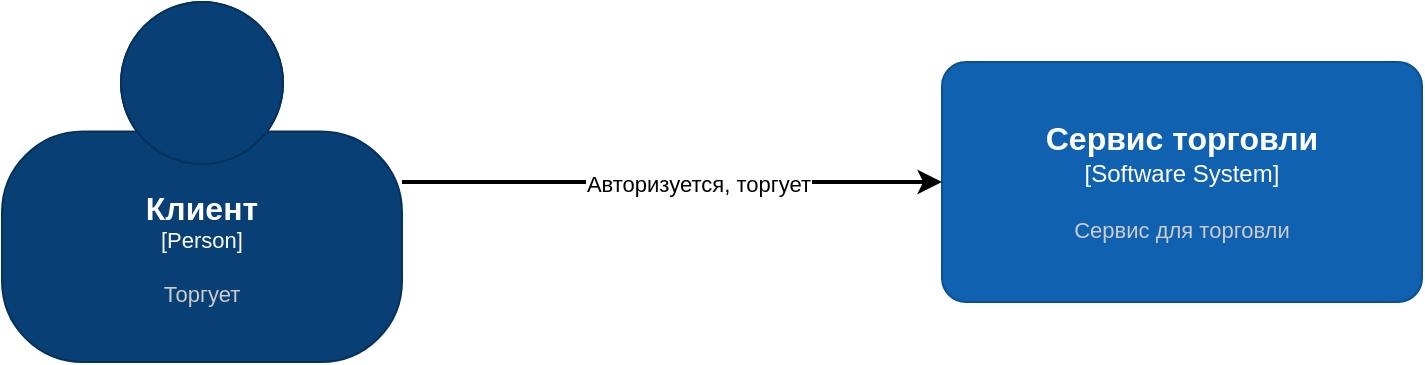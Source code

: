 <mxfile version="26.0.6" pages="4">
  <diagram name="Контекст системы" id="9GVbdOb-pEQZGTAyAWB9">
    <mxGraphModel dx="432" dy="877" grid="1" gridSize="10" guides="1" tooltips="1" connect="1" arrows="1" fold="1" page="1" pageScale="1" pageWidth="827" pageHeight="1169" math="0" shadow="0">
      <root>
        <mxCell id="0" />
        <mxCell id="1" parent="0" />
        <object placeholders="1" c4Name="Клиент" c4Type="Person" c4Description="Торгует" label="&lt;font style=&quot;font-size: 16px&quot;&gt;&lt;b&gt;%c4Name%&lt;/b&gt;&lt;/font&gt;&lt;div&gt;[%c4Type%]&lt;/div&gt;&lt;br&gt;&lt;div&gt;&lt;font style=&quot;font-size: 11px&quot;&gt;&lt;font color=&quot;#cccccc&quot;&gt;%c4Description%&lt;/font&gt;&lt;/div&gt;" id="BJnbSLjzU4mQYV0GQUWM-1">
          <mxCell style="html=1;fontSize=11;dashed=0;whiteSpace=wrap;fillColor=#083F75;strokeColor=#06315C;fontColor=#ffffff;shape=mxgraph.c4.person2;align=center;metaEdit=1;points=[[0.5,0,0],[1,0.5,0],[1,0.75,0],[0.75,1,0],[0.5,1,0],[0.25,1,0],[0,0.75,0],[0,0.5,0]];resizable=0;" vertex="1" parent="1">
            <mxGeometry x="40" y="40" width="200" height="180" as="geometry" />
          </mxCell>
        </object>
        <object placeholders="1" c4Name="Сервис торговли" c4Type="Software System" c4Description="Сервис для торговли" label="&lt;font style=&quot;font-size: 16px&quot;&gt;&lt;b&gt;%c4Name%&lt;/b&gt;&lt;/font&gt;&lt;div&gt;[%c4Type%]&lt;/div&gt;&lt;br&gt;&lt;div&gt;&lt;font style=&quot;font-size: 11px&quot;&gt;&lt;font color=&quot;#cccccc&quot;&gt;%c4Description%&lt;/font&gt;&lt;/div&gt;" id="BJnbSLjzU4mQYV0GQUWM-2">
          <mxCell style="rounded=1;whiteSpace=wrap;html=1;labelBackgroundColor=none;fillColor=#1061B0;fontColor=#ffffff;align=center;arcSize=10;strokeColor=#0D5091;metaEdit=1;resizable=0;points=[[0.25,0,0],[0.5,0,0],[0.75,0,0],[1,0.25,0],[1,0.5,0],[1,0.75,0],[0.75,1,0],[0.5,1,0],[0.25,1,0],[0,0.75,0],[0,0.5,0],[0,0.25,0]];" vertex="1" parent="1">
            <mxGeometry x="510" y="70" width="240" height="120" as="geometry" />
          </mxCell>
        </object>
        <mxCell id="BJnbSLjzU4mQYV0GQUWM-3" style="edgeStyle=orthogonalEdgeStyle;rounded=0;orthogonalLoop=1;jettySize=auto;html=1;entryX=0;entryY=0.5;entryDx=0;entryDy=0;entryPerimeter=0;strokeWidth=2;" edge="1" parent="1" source="BJnbSLjzU4mQYV0GQUWM-1" target="BJnbSLjzU4mQYV0GQUWM-2">
          <mxGeometry relative="1" as="geometry" />
        </mxCell>
        <mxCell id="BJnbSLjzU4mQYV0GQUWM-4" value="Авторизуется, торгует" style="edgeLabel;html=1;align=center;verticalAlign=middle;resizable=0;points=[];" vertex="1" connectable="0" parent="BJnbSLjzU4mQYV0GQUWM-3">
          <mxGeometry x="0.097" y="-1" relative="1" as="geometry">
            <mxPoint as="offset" />
          </mxGeometry>
        </mxCell>
      </root>
    </mxGraphModel>
  </diagram>
  <diagram id="mlnIuc7xMbADk34xSwBt" name="Контекст контейнера">
    <mxGraphModel dx="703" dy="1425" grid="1" gridSize="10" guides="1" tooltips="1" connect="1" arrows="1" fold="1" page="1" pageScale="1" pageWidth="827" pageHeight="1169" math="0" shadow="0">
      <root>
        <mxCell id="0" />
        <mxCell id="1" parent="0" />
        <object placeholders="1" c4Name="Клиент" c4Type="Person" c4Description="Торгует" label="&lt;font style=&quot;font-size: 16px&quot;&gt;&lt;b&gt;%c4Name%&lt;/b&gt;&lt;/font&gt;&lt;div&gt;[%c4Type%]&lt;/div&gt;&lt;br&gt;&lt;div&gt;&lt;font style=&quot;font-size: 11px&quot;&gt;&lt;font color=&quot;#cccccc&quot;&gt;%c4Description%&lt;/font&gt;&lt;/div&gt;" id="-CrBpzQRx79wgdNME29p-1">
          <mxCell style="html=1;fontSize=11;dashed=0;whiteSpace=wrap;fillColor=#083F75;strokeColor=#06315C;fontColor=#ffffff;shape=mxgraph.c4.person2;align=center;metaEdit=1;points=[[0.5,0,0],[1,0.5,0],[1,0.75,0],[0.75,1,0],[0.5,1,0],[0.25,1,0],[0,0.75,0],[0,0.5,0]];resizable=0;" vertex="1" parent="1">
            <mxGeometry x="80" y="440" width="200" height="180" as="geometry" />
          </mxCell>
        </object>
        <object placeholders="1" c4Name="Сервис торговли" c4Type="ContainerScopeBoundary" c4Application="Для торговли и авторизации" label="&lt;font style=&quot;font-size: 16px&quot;&gt;&lt;b&gt;&lt;div style=&quot;text-align: left&quot;&gt;%c4Name%&lt;/div&gt;&lt;/b&gt;&lt;/font&gt;&lt;div style=&quot;text-align: left&quot;&gt;[%c4Application%]&lt;/div&gt;" id="-cCer_SUoaQz9FTsvfHY-1">
          <mxCell style="rounded=1;fontSize=11;whiteSpace=wrap;html=1;dashed=1;arcSize=20;fillColor=none;strokeColor=#666666;fontColor=#333333;labelBackgroundColor=none;align=left;verticalAlign=bottom;labelBorderColor=none;spacingTop=0;spacing=10;dashPattern=8 4;metaEdit=1;rotatable=0;perimeter=rectanglePerimeter;noLabel=0;labelPadding=0;allowArrows=0;connectable=0;expand=0;recursiveResize=0;editable=1;pointerEvents=0;absoluteArcSize=1;points=[[0.25,0,0],[0.5,0,0],[0.75,0,0],[1,0.25,0],[1,0.5,0],[1,0.75,0],[0.75,1,0],[0.5,1,0],[0.25,1,0],[0,0.75,0],[0,0.5,0],[0,0.25,0]];strokeWidth=2;" vertex="1" parent="1">
            <mxGeometry x="440" y="350" width="800" height="340" as="geometry" />
          </mxCell>
        </object>
        <object placeholders="1" c4Name="Android приложение" c4Type="Component" c4Technology="Kotlin, Compose" c4Description="Приложение для торговли" label="&lt;font style=&quot;font-size: 16px&quot;&gt;&lt;b&gt;%c4Name%&lt;/b&gt;&lt;/font&gt;&lt;div&gt;[%c4Type%: %c4Technology%]&lt;/div&gt;&lt;br&gt;&lt;div&gt;&lt;font style=&quot;font-size: 11px&quot;&gt;%c4Description%&lt;/font&gt;&lt;/div&gt;" id="-cCer_SUoaQz9FTsvfHY-3">
          <mxCell style="rounded=1;whiteSpace=wrap;html=1;labelBackgroundColor=none;fillColor=#63BEF2;fontColor=#ffffff;align=center;arcSize=6;strokeColor=#2086C9;metaEdit=1;resizable=0;points=[[0.25,0,0],[0.5,0,0],[0.75,0,0],[1,0.25,0],[1,0.5,0],[1,0.75,0],[0.75,1,0],[0.5,1,0],[0.25,1,0],[0,0.75,0],[0,0.5,0],[0,0.25,0]];" vertex="1" parent="1">
            <mxGeometry x="480" y="470" width="240" height="120" as="geometry" />
          </mxCell>
        </object>
        <object placeholders="1" c4Name="Удалённый сервер" c4Type="Component" c4Technology="Kotlin, Ktor" c4Description="Сервер для хранения данных пользователей, торговли, авторизации" label="&lt;font style=&quot;font-size: 16px&quot;&gt;&lt;b&gt;%c4Name%&lt;/b&gt;&lt;/font&gt;&lt;div&gt;[%c4Type%: %c4Technology%]&lt;/div&gt;&lt;br&gt;&lt;div&gt;&lt;font style=&quot;font-size: 11px&quot;&gt;%c4Description%&lt;/font&gt;&lt;/div&gt;" id="-cCer_SUoaQz9FTsvfHY-5">
          <mxCell style="rounded=1;whiteSpace=wrap;html=1;labelBackgroundColor=none;fillColor=#63BEF2;fontColor=#ffffff;align=center;arcSize=6;strokeColor=#2086C9;metaEdit=1;resizable=0;points=[[0.25,0,0],[0.5,0,0],[0.75,0,0],[1,0.25,0],[1,0.5,0],[1,0.75,0],[0.75,1,0],[0.5,1,0],[0.25,1,0],[0,0.75,0],[0,0.5,0],[0,0.25,0]];" vertex="1" parent="1">
            <mxGeometry x="958" y="470" width="240" height="120" as="geometry" />
          </mxCell>
        </object>
        <mxCell id="-cCer_SUoaQz9FTsvfHY-6" style="edgeStyle=orthogonalEdgeStyle;rounded=0;orthogonalLoop=1;jettySize=auto;html=1;entryX=0;entryY=0.5;entryDx=0;entryDy=0;entryPerimeter=0;strokeWidth=2;" edge="1" parent="1" source="-CrBpzQRx79wgdNME29p-1" target="-cCer_SUoaQz9FTsvfHY-3">
          <mxGeometry relative="1" as="geometry" />
        </mxCell>
        <mxCell id="jEWhQL6Qp0PyNJP5ZLJ1-1" value="Использует для&lt;div&gt;торговли&lt;/div&gt;" style="edgeLabel;html=1;align=center;verticalAlign=middle;resizable=0;points=[];" vertex="1" connectable="0" parent="-cCer_SUoaQz9FTsvfHY-6">
          <mxGeometry x="-0.05" y="3" relative="1" as="geometry">
            <mxPoint as="offset" />
          </mxGeometry>
        </mxCell>
        <mxCell id="jEWhQL6Qp0PyNJP5ZLJ1-2" style="edgeStyle=orthogonalEdgeStyle;rounded=0;orthogonalLoop=1;jettySize=auto;html=1;exitX=1;exitY=0.75;exitDx=0;exitDy=0;exitPerimeter=0;entryX=0;entryY=0.75;entryDx=0;entryDy=0;entryPerimeter=0;strokeWidth=2;" edge="1" parent="1" source="-cCer_SUoaQz9FTsvfHY-3" target="-cCer_SUoaQz9FTsvfHY-5">
          <mxGeometry relative="1" as="geometry" />
        </mxCell>
        <mxCell id="jEWhQL6Qp0PyNJP5ZLJ1-5" value="Отправляет запросы на:&lt;br&gt;торговлю&lt;div&gt;авторизацию&lt;/div&gt;" style="edgeLabel;html=1;align=center;verticalAlign=middle;resizable=0;points=[];" vertex="1" connectable="0" parent="jEWhQL6Qp0PyNJP5ZLJ1-2">
          <mxGeometry x="0.032" y="1" relative="1" as="geometry">
            <mxPoint as="offset" />
          </mxGeometry>
        </mxCell>
        <mxCell id="jEWhQL6Qp0PyNJP5ZLJ1-3" style="edgeStyle=orthogonalEdgeStyle;rounded=0;orthogonalLoop=1;jettySize=auto;html=1;exitX=0;exitY=0.25;exitDx=0;exitDy=0;exitPerimeter=0;entryX=1;entryY=0.25;entryDx=0;entryDy=0;entryPerimeter=0;strokeWidth=2;" edge="1" parent="1" source="-cCer_SUoaQz9FTsvfHY-5" target="-cCer_SUoaQz9FTsvfHY-3">
          <mxGeometry relative="1" as="geometry" />
        </mxCell>
        <mxCell id="jEWhQL6Qp0PyNJP5ZLJ1-6" value="Отправляет ответы&amp;nbsp;&lt;div&gt;на запросы&lt;/div&gt;" style="edgeLabel;html=1;align=center;verticalAlign=middle;resizable=0;points=[];" vertex="1" connectable="0" parent="jEWhQL6Qp0PyNJP5ZLJ1-3">
          <mxGeometry x="-0.127" y="-1" relative="1" as="geometry">
            <mxPoint as="offset" />
          </mxGeometry>
        </mxCell>
      </root>
    </mxGraphModel>
  </diagram>
  <diagram id="dacDdPTSNEucXGAFyCtu" name="Контекст Android приложения">
    <mxGraphModel dx="2038" dy="2798" grid="1" gridSize="10" guides="1" tooltips="1" connect="1" arrows="1" fold="1" page="1" pageScale="1" pageWidth="827" pageHeight="1169" math="0" shadow="0">
      <root>
        <mxCell id="0" />
        <mxCell id="1" parent="0" />
        <object placeholders="1" c4Name="Клиент" c4Type="Person" c4Description="Торгует" label="&lt;font style=&quot;font-size: 16px&quot;&gt;&lt;b&gt;%c4Name%&lt;/b&gt;&lt;/font&gt;&lt;div&gt;[%c4Type%]&lt;/div&gt;&lt;br&gt;&lt;div&gt;&lt;font style=&quot;font-size: 11px&quot;&gt;&lt;font color=&quot;#cccccc&quot;&gt;%c4Description%&lt;/font&gt;&lt;/div&gt;" id="2Qv7y_BTD1U8jB1gpyGn-1">
          <mxCell style="html=1;fontSize=11;dashed=0;whiteSpace=wrap;fillColor=#083F75;strokeColor=#06315C;fontColor=#ffffff;shape=mxgraph.c4.person2;align=center;metaEdit=1;points=[[0.5,0,0],[1,0.5,0],[1,0.75,0],[0.75,1,0],[0.5,1,0],[0.25,1,0],[0,0.75,0],[0,0.5,0]];resizable=0;" vertex="1" parent="1">
            <mxGeometry x="-40" y="190" width="200" height="180" as="geometry" />
          </mxCell>
        </object>
        <object placeholders="1" c4Name="Android приложение" c4Type="ContainerScopeBoundary" c4Application="Container" label="&lt;font style=&quot;font-size: 16px&quot;&gt;&lt;b&gt;&lt;div style=&quot;text-align: left&quot;&gt;%c4Name%&lt;/div&gt;&lt;/b&gt;&lt;/font&gt;&lt;div style=&quot;text-align: left&quot;&gt;[%c4Application%]&lt;/div&gt;" id="2Qv7y_BTD1U8jB1gpyGn-2">
          <mxCell style="rounded=1;fontSize=11;whiteSpace=wrap;html=1;dashed=1;arcSize=20;fillColor=none;strokeColor=#666666;fontColor=#333333;labelBackgroundColor=none;align=left;verticalAlign=bottom;labelBorderColor=none;spacingTop=0;spacing=10;dashPattern=8 4;metaEdit=1;rotatable=0;perimeter=rectanglePerimeter;noLabel=0;labelPadding=0;allowArrows=0;connectable=0;expand=0;recursiveResize=0;editable=1;pointerEvents=0;absoluteArcSize=1;points=[[0.25,0,0],[0.5,0,0],[0.75,0,0],[1,0.25,0],[1,0.5,0],[1,0.75,0],[0.75,1,0],[0.5,1,0],[0.25,1,0],[0,0.75,0],[0,0.5,0],[0,0.25,0]];strokeWidth=2;" vertex="1" parent="1">
            <mxGeometry x="320" width="790" height="900" as="geometry" />
          </mxCell>
        </object>
        <object placeholders="1" c4Name="Экран авторизации" c4Type="Container" c4Technology="Compose" c4Description="Авторизация и вход" label="&lt;font style=&quot;font-size: 16px&quot;&gt;&lt;b&gt;%c4Name%&lt;/b&gt;&lt;/font&gt;&lt;div&gt;[%c4Type%: %c4Technology%]&lt;/div&gt;&lt;br&gt;&lt;div&gt;&lt;font style=&quot;font-size: 11px&quot;&gt;&lt;font color=&quot;#E6E6E6&quot;&gt;%c4Description%&lt;/font&gt;&lt;/div&gt;" id="2Qv7y_BTD1U8jB1gpyGn-3">
          <mxCell style="rounded=1;whiteSpace=wrap;html=1;fontSize=11;labelBackgroundColor=none;fillColor=#23A2D9;fontColor=#ffffff;align=center;arcSize=10;strokeColor=#0E7DAD;metaEdit=1;resizable=0;points=[[0.25,0,0],[0.5,0,0],[0.75,0,0],[1,0.25,0],[1,0.5,0],[1,0.75,0],[0.75,1,0],[0.5,1,0],[0.25,1,0],[0,0.75,0],[0,0.5,0],[0,0.25,0]];" vertex="1" parent="1">
            <mxGeometry x="360" y="40" width="240" height="120" as="geometry" />
          </mxCell>
        </object>
        <object placeholders="1" c4Name="Экран торговли" c4Type="Container" c4Technology="Compose" c4Description="Торговля" label="&lt;font style=&quot;font-size: 16px&quot;&gt;&lt;b&gt;%c4Name%&lt;/b&gt;&lt;/font&gt;&lt;div&gt;[%c4Type%: %c4Technology%]&lt;/div&gt;&lt;br&gt;&lt;div&gt;&lt;font style=&quot;font-size: 11px&quot;&gt;&lt;font color=&quot;#E6E6E6&quot;&gt;%c4Description%&lt;/font&gt;&lt;/div&gt;" id="2Qv7y_BTD1U8jB1gpyGn-4">
          <mxCell style="rounded=1;whiteSpace=wrap;html=1;fontSize=11;labelBackgroundColor=none;fillColor=#23A2D9;fontColor=#ffffff;align=center;arcSize=10;strokeColor=#0E7DAD;metaEdit=1;resizable=0;points=[[0.25,0,0],[0.5,0,0],[0.75,0,0],[1,0.25,0],[1,0.5,0],[1,0.75,0],[0.75,1,0],[0.5,1,0],[0.25,1,0],[0,0.75,0],[0,0.5,0],[0,0.25,0]];" vertex="1" parent="1">
            <mxGeometry x="360" y="200" width="240" height="120" as="geometry" />
          </mxCell>
        </object>
        <object placeholders="1" c4Name="Экран настроек торговли для позиции" c4Type="Container" c4Technology="Compose" c4Description="Настройки торговли позиции" label="&lt;font style=&quot;font-size: 16px&quot;&gt;&lt;b&gt;%c4Name%&lt;/b&gt;&lt;/font&gt;&lt;div&gt;[%c4Type%: %c4Technology%]&lt;/div&gt;&lt;br&gt;&lt;div&gt;&lt;font style=&quot;font-size: 11px&quot;&gt;&lt;font color=&quot;#E6E6E6&quot;&gt;%c4Description%&lt;/font&gt;&lt;/div&gt;" id="2Qv7y_BTD1U8jB1gpyGn-5">
          <mxCell style="rounded=1;whiteSpace=wrap;html=1;fontSize=11;labelBackgroundColor=none;fillColor=#23A2D9;fontColor=#ffffff;align=center;arcSize=10;strokeColor=#0E7DAD;metaEdit=1;resizable=0;points=[[0.25,0,0],[0.5,0,0],[0.75,0,0],[1,0.25,0],[1,0.5,0],[1,0.75,0],[0.75,1,0],[0.5,1,0],[0.25,1,0],[0,0.75,0],[0,0.5,0],[0,0.25,0]];" vertex="1" parent="1">
            <mxGeometry x="360" y="360" width="240" height="120" as="geometry" />
          </mxCell>
        </object>
        <object placeholders="1" c4Name="Экран настроек" c4Type="Container" c4Technology="Compose" c4Description="Настройки" label="&lt;font style=&quot;font-size: 16px&quot;&gt;&lt;b&gt;%c4Name%&lt;/b&gt;&lt;/font&gt;&lt;div&gt;[%c4Type%: %c4Technology%]&lt;/div&gt;&lt;br&gt;&lt;div&gt;&lt;font style=&quot;font-size: 11px&quot;&gt;&lt;font color=&quot;#E6E6E6&quot;&gt;%c4Description%&lt;/font&gt;&lt;/div&gt;" id="2Qv7y_BTD1U8jB1gpyGn-6">
          <mxCell style="rounded=1;whiteSpace=wrap;html=1;fontSize=11;labelBackgroundColor=none;fillColor=#23A2D9;fontColor=#ffffff;align=center;arcSize=10;strokeColor=#0E7DAD;metaEdit=1;resizable=0;points=[[0.25,0,0],[0.5,0,0],[0.75,0,0],[1,0.25,0],[1,0.5,0],[1,0.75,0],[0.75,1,0],[0.5,1,0],[0.25,1,0],[0,0.75,0],[0,0.5,0],[0,0.25,0]];" vertex="1" parent="1">
            <mxGeometry x="360" y="525" width="240" height="120" as="geometry" />
          </mxCell>
        </object>
        <object placeholders="1" c4Name="Trading repository" c4Type="Container" c4Technology="Ktor" c4Description="Связь сервака и клиента" label="&lt;font style=&quot;font-size: 16px&quot;&gt;&lt;b&gt;%c4Name%&lt;/b&gt;&lt;/font&gt;&lt;div&gt;[%c4Type%: %c4Technology%]&lt;/div&gt;&lt;br&gt;&lt;div&gt;&lt;font style=&quot;font-size: 11px&quot;&gt;&lt;font color=&quot;#E6E6E6&quot;&gt;%c4Description%&lt;/font&gt;&lt;/div&gt;" id="2Qv7y_BTD1U8jB1gpyGn-7">
          <mxCell style="rounded=1;whiteSpace=wrap;html=1;fontSize=11;labelBackgroundColor=none;fillColor=#23A2D9;fontColor=#ffffff;align=center;arcSize=10;strokeColor=#0E7DAD;metaEdit=1;resizable=0;points=[[0.25,0,0],[0.5,0,0],[0.75,0,0],[1,0.25,0],[1,0.5,0],[1,0.75,0],[0.75,1,0],[0.5,1,0],[0.25,1,0],[0,0.75,0],[0,0.5,0],[0,0.25,0]];" vertex="1" parent="1">
            <mxGeometry x="810" y="200" width="240" height="120" as="geometry" />
          </mxCell>
        </object>
        <mxCell id="2Qv7y_BTD1U8jB1gpyGn-10" style="edgeStyle=orthogonalEdgeStyle;rounded=0;orthogonalLoop=1;jettySize=auto;html=1;entryX=0;entryY=0.5;entryDx=0;entryDy=0;entryPerimeter=0;strokeWidth=2;fillColor=#d5e8d4;strokeColor=#82b366;" edge="1" parent="1" source="2Qv7y_BTD1U8jB1gpyGn-4" target="2Qv7y_BTD1U8jB1gpyGn-7">
          <mxGeometry relative="1" as="geometry" />
        </mxCell>
        <mxCell id="2Qv7y_BTD1U8jB1gpyGn-11" value="Посылает запросы" style="edgeLabel;html=1;align=center;verticalAlign=middle;resizable=0;points=[];" vertex="1" connectable="0" parent="2Qv7y_BTD1U8jB1gpyGn-10">
          <mxGeometry x="-0.038" y="1" relative="1" as="geometry">
            <mxPoint x="-1" as="offset" />
          </mxGeometry>
        </mxCell>
        <mxCell id="2Qv7y_BTD1U8jB1gpyGn-12" style="edgeStyle=orthogonalEdgeStyle;rounded=0;orthogonalLoop=1;jettySize=auto;html=1;entryX=0;entryY=0.5;entryDx=0;entryDy=0;entryPerimeter=0;strokeWidth=2;" edge="1" parent="1" source="2Qv7y_BTD1U8jB1gpyGn-1" target="2Qv7y_BTD1U8jB1gpyGn-3">
          <mxGeometry relative="1" as="geometry" />
        </mxCell>
        <mxCell id="2Qv7y_BTD1U8jB1gpyGn-13" style="edgeStyle=orthogonalEdgeStyle;rounded=0;orthogonalLoop=1;jettySize=auto;html=1;entryX=0;entryY=0.5;entryDx=0;entryDy=0;entryPerimeter=0;strokeWidth=2;" edge="1" parent="1" source="2Qv7y_BTD1U8jB1gpyGn-1" target="2Qv7y_BTD1U8jB1gpyGn-4">
          <mxGeometry relative="1" as="geometry" />
        </mxCell>
        <mxCell id="2Qv7y_BTD1U8jB1gpyGn-14" style="edgeStyle=orthogonalEdgeStyle;rounded=0;orthogonalLoop=1;jettySize=auto;html=1;entryX=0;entryY=0.5;entryDx=0;entryDy=0;entryPerimeter=0;" edge="1" parent="1" source="2Qv7y_BTD1U8jB1gpyGn-1" target="2Qv7y_BTD1U8jB1gpyGn-5">
          <mxGeometry relative="1" as="geometry" />
        </mxCell>
        <mxCell id="2Qv7y_BTD1U8jB1gpyGn-15" style="edgeStyle=orthogonalEdgeStyle;rounded=0;orthogonalLoop=1;jettySize=auto;html=1;entryX=0;entryY=0.5;entryDx=0;entryDy=0;entryPerimeter=0;strokeWidth=2;" edge="1" parent="1" source="2Qv7y_BTD1U8jB1gpyGn-1" target="2Qv7y_BTD1U8jB1gpyGn-6">
          <mxGeometry relative="1" as="geometry" />
        </mxCell>
        <mxCell id="2Qv7y_BTD1U8jB1gpyGn-16" value="Использует" style="edgeLabel;html=1;align=center;verticalAlign=middle;resizable=0;points=[];" vertex="1" connectable="0" parent="2Qv7y_BTD1U8jB1gpyGn-15">
          <mxGeometry x="-0.819" y="4" relative="1" as="geometry">
            <mxPoint as="offset" />
          </mxGeometry>
        </mxCell>
        <object placeholders="1" c4Name="Auth repository" c4Type="Container" c4Technology="Ktor" c4Description="Связь сервака и клиента" label="&lt;font style=&quot;font-size: 16px&quot;&gt;&lt;b&gt;%c4Name%&lt;/b&gt;&lt;/font&gt;&lt;div&gt;[%c4Type%: %c4Technology%]&lt;/div&gt;&lt;br&gt;&lt;div&gt;&lt;font style=&quot;font-size: 11px&quot;&gt;&lt;font color=&quot;#E6E6E6&quot;&gt;%c4Description%&lt;/font&gt;&lt;/div&gt;" id="2Qv7y_BTD1U8jB1gpyGn-17">
          <mxCell style="rounded=1;whiteSpace=wrap;html=1;fontSize=11;labelBackgroundColor=none;fillColor=#23A2D9;fontColor=#ffffff;align=center;arcSize=10;strokeColor=#0E7DAD;metaEdit=1;resizable=0;points=[[0.25,0,0],[0.5,0,0],[0.75,0,0],[1,0.25,0],[1,0.5,0],[1,0.75,0],[0.75,1,0],[0.5,1,0],[0.25,1,0],[0,0.75,0],[0,0.5,0],[0,0.25,0]];" vertex="1" parent="1">
            <mxGeometry x="810" y="40" width="240" height="120" as="geometry" />
          </mxCell>
        </object>
        <mxCell id="2Qv7y_BTD1U8jB1gpyGn-18" style="edgeStyle=orthogonalEdgeStyle;rounded=0;orthogonalLoop=1;jettySize=auto;html=1;entryX=0;entryY=0.5;entryDx=0;entryDy=0;entryPerimeter=0;strokeWidth=2;fillColor=#ffe6cc;strokeColor=#d79b00;" edge="1" parent="1" source="2Qv7y_BTD1U8jB1gpyGn-3" target="2Qv7y_BTD1U8jB1gpyGn-17">
          <mxGeometry relative="1" as="geometry" />
        </mxCell>
        <mxCell id="2Qv7y_BTD1U8jB1gpyGn-19" value="Посылает запросы" style="edgeLabel;html=1;align=center;verticalAlign=middle;resizable=0;points=[];" vertex="1" connectable="0" parent="2Qv7y_BTD1U8jB1gpyGn-18">
          <mxGeometry x="-0.031" y="5" relative="1" as="geometry">
            <mxPoint x="-1" as="offset" />
          </mxGeometry>
        </mxCell>
        <object placeholders="1" c4Name="Trading Settings repository" c4Type="Container" c4Technology="Ktor" c4Description="Сохранение настроек для торговой позиции." label="&lt;font style=&quot;font-size: 16px&quot;&gt;&lt;b&gt;%c4Name%&lt;/b&gt;&lt;/font&gt;&lt;div&gt;[%c4Type%: %c4Technology%]&lt;/div&gt;&lt;br&gt;&lt;div&gt;&lt;font style=&quot;font-size: 11px&quot;&gt;&lt;font color=&quot;#E6E6E6&quot;&gt;%c4Description%&lt;/font&gt;&lt;/div&gt;" id="2Qv7y_BTD1U8jB1gpyGn-20">
          <mxCell style="rounded=1;whiteSpace=wrap;html=1;fontSize=11;labelBackgroundColor=none;fillColor=#23A2D9;fontColor=#ffffff;align=center;arcSize=10;strokeColor=#0E7DAD;metaEdit=1;resizable=0;points=[[0.25,0,0],[0.5,0,0],[0.75,0,0],[1,0.25,0],[1,0.5,0],[1,0.75,0],[0.75,1,0],[0.5,1,0],[0.25,1,0],[0,0.75,0],[0,0.5,0],[0,0.25,0]];" vertex="1" parent="1">
            <mxGeometry x="810" y="360" width="240" height="120" as="geometry" />
          </mxCell>
        </object>
        <mxCell id="2Qv7y_BTD1U8jB1gpyGn-21" style="edgeStyle=orthogonalEdgeStyle;rounded=0;orthogonalLoop=1;jettySize=auto;html=1;entryX=0;entryY=0.5;entryDx=0;entryDy=0;entryPerimeter=0;strokeWidth=2;fillColor=#e1d5e7;strokeColor=#9673a6;" edge="1" parent="1" source="2Qv7y_BTD1U8jB1gpyGn-5" target="2Qv7y_BTD1U8jB1gpyGn-20">
          <mxGeometry relative="1" as="geometry" />
        </mxCell>
        <mxCell id="2Qv7y_BTD1U8jB1gpyGn-22" value="Сохраняет настройки для&amp;nbsp;&lt;div&gt;торговой позиции&lt;/div&gt;" style="edgeLabel;html=1;align=center;verticalAlign=middle;resizable=0;points=[];" vertex="1" connectable="0" parent="2Qv7y_BTD1U8jB1gpyGn-21">
          <mxGeometry y="-3" relative="1" as="geometry">
            <mxPoint as="offset" />
          </mxGeometry>
        </mxCell>
        <object placeholders="1" c4Name="Экран торговли в песочнице" c4Type="Container" c4Technology="Compose" c4Description="Торговля в песочнице" label="&lt;font style=&quot;font-size: 16px&quot;&gt;&lt;b&gt;%c4Name%&lt;/b&gt;&lt;/font&gt;&lt;div&gt;[%c4Type%: %c4Technology%]&lt;/div&gt;&lt;br&gt;&lt;div&gt;&lt;font style=&quot;font-size: 11px&quot;&gt;&lt;font color=&quot;#E6E6E6&quot;&gt;%c4Description%&lt;/font&gt;&lt;/div&gt;" id="2Qv7y_BTD1U8jB1gpyGn-23">
          <mxCell style="rounded=1;whiteSpace=wrap;html=1;fontSize=11;labelBackgroundColor=none;fillColor=#23A2D9;fontColor=#ffffff;align=center;arcSize=10;strokeColor=#0E7DAD;metaEdit=1;resizable=0;points=[[0.25,0,0],[0.5,0,0],[0.75,0,0],[1,0.25,0],[1,0.5,0],[1,0.75,0],[0.75,1,0],[0.5,1,0],[0.25,1,0],[0,0.75,0],[0,0.5,0],[0,0.25,0]];" vertex="1" parent="1">
            <mxGeometry x="360" y="690" width="240" height="120" as="geometry" />
          </mxCell>
        </object>
        <mxCell id="2Qv7y_BTD1U8jB1gpyGn-24" style="edgeStyle=orthogonalEdgeStyle;rounded=0;orthogonalLoop=1;jettySize=auto;html=1;entryX=0;entryY=0.5;entryDx=0;entryDy=0;entryPerimeter=0;strokeWidth=2;" edge="1" parent="1" source="2Qv7y_BTD1U8jB1gpyGn-1" target="2Qv7y_BTD1U8jB1gpyGn-23">
          <mxGeometry relative="1" as="geometry">
            <Array as="points">
              <mxPoint x="260" y="280" />
              <mxPoint x="260" y="750" />
            </Array>
          </mxGeometry>
        </mxCell>
        <object placeholders="1" c4Name="Settings repository" c4Type="Container" c4Technology="Ktor, Data store" c4Description="Связь сервака и клиента и локальное сохранение" label="&lt;font style=&quot;font-size: 16px&quot;&gt;&lt;b&gt;%c4Name%&lt;/b&gt;&lt;/font&gt;&lt;div&gt;[%c4Type%: %c4Technology%]&lt;/div&gt;&lt;br&gt;&lt;div&gt;&lt;font style=&quot;font-size: 11px&quot;&gt;&lt;font color=&quot;#E6E6E6&quot;&gt;%c4Description%&lt;/font&gt;&lt;/div&gt;" id="2Qv7y_BTD1U8jB1gpyGn-26">
          <mxCell style="rounded=1;whiteSpace=wrap;html=1;fontSize=11;labelBackgroundColor=none;fillColor=#23A2D9;fontColor=#ffffff;align=center;arcSize=10;strokeColor=#0E7DAD;metaEdit=1;resizable=0;points=[[0.25,0,0],[0.5,0,0],[0.75,0,0],[1,0.25,0],[1,0.5,0],[1,0.75,0],[0.75,1,0],[0.5,1,0],[0.25,1,0],[0,0.75,0],[0,0.5,0],[0,0.25,0]];" vertex="1" parent="1">
            <mxGeometry x="810" y="524.5" width="240" height="120" as="geometry" />
          </mxCell>
        </object>
        <mxCell id="2Qv7y_BTD1U8jB1gpyGn-27" style="edgeStyle=orthogonalEdgeStyle;rounded=0;orthogonalLoop=1;jettySize=auto;html=1;entryX=0;entryY=0.5;entryDx=0;entryDy=0;entryPerimeter=0;strokeWidth=2;fillColor=#fff2cc;strokeColor=#d6b656;" edge="1" parent="1" source="2Qv7y_BTD1U8jB1gpyGn-6" target="2Qv7y_BTD1U8jB1gpyGn-26">
          <mxGeometry relative="1" as="geometry" />
        </mxCell>
        <mxCell id="2Qv7y_BTD1U8jB1gpyGn-28" value="Сохраняет настройки&lt;br&gt;локально кроме: токенов от&amp;nbsp;&lt;div&gt;песочницы и брокерского счёта&lt;/div&gt;" style="edgeLabel;html=1;align=center;verticalAlign=middle;resizable=0;points=[];" vertex="1" connectable="0" parent="2Qv7y_BTD1U8jB1gpyGn-27">
          <mxGeometry x="-0.026" relative="1" as="geometry">
            <mxPoint x="-1" as="offset" />
          </mxGeometry>
        </mxCell>
        <object placeholders="1" c4Name="Sandbox repository" c4Type="Container" c4Technology="Ktor" c4Description="Связь сервака и клиента" label="&lt;font style=&quot;font-size: 16px&quot;&gt;&lt;b&gt;%c4Name%&lt;/b&gt;&lt;/font&gt;&lt;div&gt;[%c4Type%: %c4Technology%]&lt;/div&gt;&lt;br&gt;&lt;div&gt;&lt;font style=&quot;font-size: 11px&quot;&gt;&lt;font color=&quot;#E6E6E6&quot;&gt;%c4Description%&lt;/font&gt;&lt;/div&gt;" id="2Qv7y_BTD1U8jB1gpyGn-29">
          <mxCell style="rounded=1;whiteSpace=wrap;html=1;fontSize=11;labelBackgroundColor=none;fillColor=#23A2D9;fontColor=#ffffff;align=center;arcSize=10;strokeColor=#0E7DAD;metaEdit=1;resizable=0;points=[[0.25,0,0],[0.5,0,0],[0.75,0,0],[1,0.25,0],[1,0.5,0],[1,0.75,0],[0.75,1,0],[0.5,1,0],[0.25,1,0],[0,0.75,0],[0,0.5,0],[0,0.25,0]];" vertex="1" parent="1">
            <mxGeometry x="810" y="690" width="240" height="120" as="geometry" />
          </mxCell>
        </object>
        <mxCell id="2Qv7y_BTD1U8jB1gpyGn-30" style="edgeStyle=orthogonalEdgeStyle;rounded=0;orthogonalLoop=1;jettySize=auto;html=1;entryX=0;entryY=0.5;entryDx=0;entryDy=0;entryPerimeter=0;fillColor=#f8cecc;strokeColor=#b85450;strokeWidth=2;" edge="1" parent="1" source="2Qv7y_BTD1U8jB1gpyGn-23" target="2Qv7y_BTD1U8jB1gpyGn-29">
          <mxGeometry relative="1" as="geometry" />
        </mxCell>
        <mxCell id="2Qv7y_BTD1U8jB1gpyGn-32" value="Посылает запросы" style="edgeLabel;html=1;align=center;verticalAlign=middle;resizable=0;points=[];" vertex="1" connectable="0" parent="2Qv7y_BTD1U8jB1gpyGn-30">
          <mxGeometry x="0.029" relative="1" as="geometry">
            <mxPoint as="offset" />
          </mxGeometry>
        </mxCell>
        <object placeholders="1" c4Name="Сервер для торговли" c4Type="Software System" c4Description="Торговля, авторизация" label="&lt;font style=&quot;font-size: 16px&quot;&gt;&lt;b&gt;%c4Name%&lt;/b&gt;&lt;/font&gt;&lt;div&gt;[%c4Type%]&lt;/div&gt;&lt;br&gt;&lt;div&gt;&lt;font style=&quot;font-size: 11px&quot;&gt;&lt;font color=&quot;#cccccc&quot;&gt;%c4Description%&lt;/font&gt;&lt;/div&gt;" id="2Qv7y_BTD1U8jB1gpyGn-33">
          <mxCell style="rounded=1;whiteSpace=wrap;html=1;labelBackgroundColor=none;fillColor=#8C8496;fontColor=#ffffff;align=center;arcSize=10;strokeColor=#736782;metaEdit=1;resizable=0;points=[[0.25,0,0],[0.5,0,0],[0.75,0,0],[1,0.25,0],[1,0.5,0],[1,0.75,0],[0.75,1,0],[0.5,1,0],[0.25,1,0],[0,0.75,0],[0,0.5,0],[0,0.25,0]];" vertex="1" parent="1">
            <mxGeometry x="1280" y="360" width="240" height="120" as="geometry" />
          </mxCell>
        </object>
        <mxCell id="2Qv7y_BTD1U8jB1gpyGn-34" style="edgeStyle=orthogonalEdgeStyle;rounded=0;orthogonalLoop=1;jettySize=auto;html=1;entryX=0;entryY=0.5;entryDx=0;entryDy=0;entryPerimeter=0;strokeWidth=2;" edge="1" parent="1" source="2Qv7y_BTD1U8jB1gpyGn-29" target="2Qv7y_BTD1U8jB1gpyGn-33">
          <mxGeometry relative="1" as="geometry" />
        </mxCell>
        <mxCell id="2Qv7y_BTD1U8jB1gpyGn-35" style="edgeStyle=orthogonalEdgeStyle;rounded=0;orthogonalLoop=1;jettySize=auto;html=1;entryX=0;entryY=0.5;entryDx=0;entryDy=0;entryPerimeter=0;strokeWidth=2;" edge="1" parent="1" source="2Qv7y_BTD1U8jB1gpyGn-26" target="2Qv7y_BTD1U8jB1gpyGn-33">
          <mxGeometry relative="1" as="geometry" />
        </mxCell>
        <mxCell id="2Qv7y_BTD1U8jB1gpyGn-36" style="edgeStyle=orthogonalEdgeStyle;rounded=0;orthogonalLoop=1;jettySize=auto;html=1;entryX=0;entryY=0.5;entryDx=0;entryDy=0;entryPerimeter=0;strokeWidth=2;" edge="1" parent="1" source="2Qv7y_BTD1U8jB1gpyGn-20" target="2Qv7y_BTD1U8jB1gpyGn-33">
          <mxGeometry relative="1" as="geometry" />
        </mxCell>
        <mxCell id="2Qv7y_BTD1U8jB1gpyGn-37" style="edgeStyle=orthogonalEdgeStyle;rounded=0;orthogonalLoop=1;jettySize=auto;html=1;entryX=0;entryY=0.5;entryDx=0;entryDy=0;entryPerimeter=0;strokeWidth=2;" edge="1" parent="1" source="2Qv7y_BTD1U8jB1gpyGn-7" target="2Qv7y_BTD1U8jB1gpyGn-33">
          <mxGeometry relative="1" as="geometry" />
        </mxCell>
        <mxCell id="2Qv7y_BTD1U8jB1gpyGn-38" style="edgeStyle=orthogonalEdgeStyle;rounded=0;orthogonalLoop=1;jettySize=auto;html=1;entryX=0;entryY=0.5;entryDx=0;entryDy=0;entryPerimeter=0;strokeWidth=2;" edge="1" parent="1" source="2Qv7y_BTD1U8jB1gpyGn-17" target="2Qv7y_BTD1U8jB1gpyGn-33">
          <mxGeometry relative="1" as="geometry" />
        </mxCell>
        <mxCell id="2Qv7y_BTD1U8jB1gpyGn-39" value="Использует" style="edgeLabel;html=1;align=center;verticalAlign=middle;resizable=0;points=[];" vertex="1" connectable="0" parent="2Qv7y_BTD1U8jB1gpyGn-38">
          <mxGeometry x="0.768" y="-2" relative="1" as="geometry">
            <mxPoint x="1" as="offset" />
          </mxGeometry>
        </mxCell>
      </root>
    </mxGraphModel>
  </diagram>
  <diagram id="dkGIyFtIwEIhJvUhJ5TP" name="Контекст Сервера">
    <mxGraphModel dx="424" dy="570" grid="1" gridSize="10" guides="1" tooltips="1" connect="1" arrows="1" fold="1" page="1" pageScale="1" pageWidth="827" pageHeight="1169" math="0" shadow="0">
      <root>
        <mxCell id="0" />
        <mxCell id="1" parent="0" />
      </root>
    </mxGraphModel>
  </diagram>
</mxfile>
